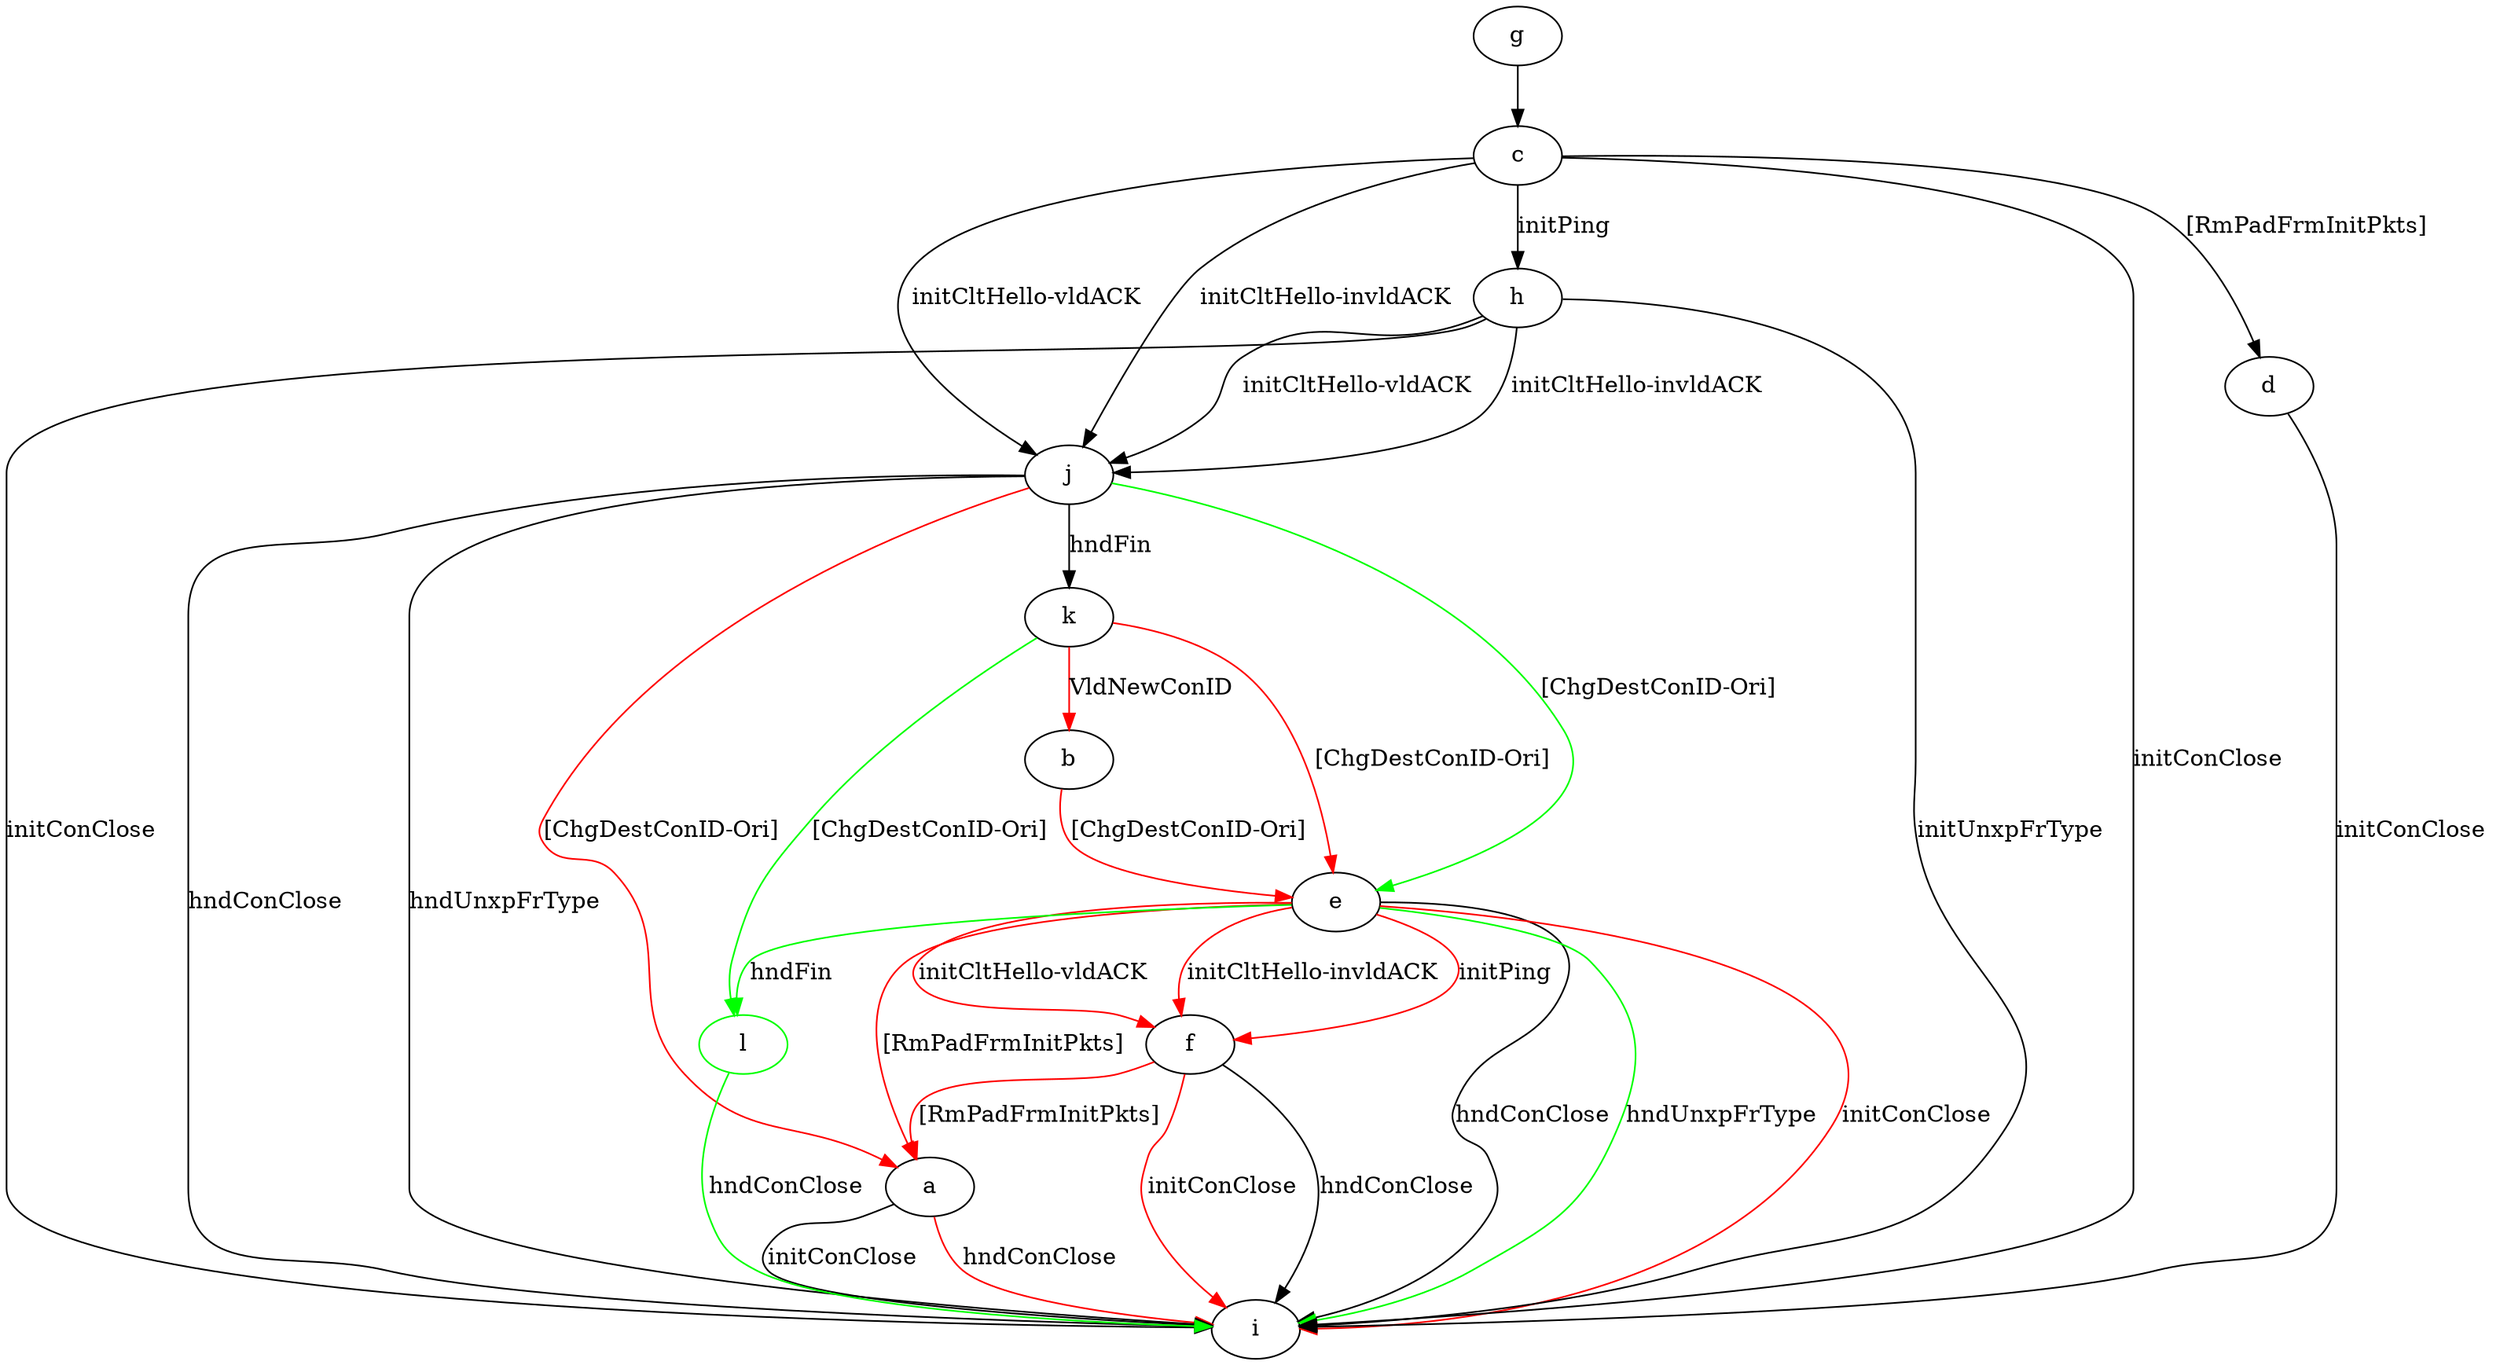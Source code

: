 digraph "" {
	a -> i	[key=0,
		label="initConClose "];
	a -> i	[key=1,
		color=red,
		label="hndConClose "];
	b -> e	[key=0,
		color=red,
		label="[ChgDestConID-Ori] "];
	c -> d	[key=0,
		label="[RmPadFrmInitPkts] "];
	c -> h	[key=0,
		label="initPing "];
	c -> i	[key=0,
		label="initConClose "];
	c -> j	[key=0,
		label="initCltHello-vldACK "];
	c -> j	[key=1,
		label="initCltHello-invldACK "];
	d -> i	[key=0,
		label="initConClose "];
	e -> a	[key=0,
		color=red,
		label="[RmPadFrmInitPkts] "];
	e -> f	[key=0,
		color=red,
		label="initPing "];
	e -> f	[key=1,
		color=red,
		label="initCltHello-vldACK "];
	e -> f	[key=2,
		color=red,
		label="initCltHello-invldACK "];
	e -> i	[key=0,
		label="hndConClose "];
	e -> i	[key=1,
		color=green,
		label="hndUnxpFrType "];
	e -> i	[key=2,
		color=red,
		label="initConClose "];
	l	[color=green];
	e -> l	[key=0,
		color=green,
		label="hndFin "];
	f -> a	[key=0,
		color=red,
		label="[RmPadFrmInitPkts] "];
	f -> i	[key=0,
		label="hndConClose "];
	f -> i	[key=1,
		color=red,
		label="initConClose "];
	g -> c	[key=0];
	h -> i	[key=0,
		label="initConClose "];
	h -> i	[key=1,
		label="initUnxpFrType "];
	h -> j	[key=0,
		label="initCltHello-vldACK "];
	h -> j	[key=1,
		label="initCltHello-invldACK "];
	j -> a	[key=0,
		color=red,
		label="[ChgDestConID-Ori] "];
	j -> e	[key=0,
		color=green,
		label="[ChgDestConID-Ori] "];
	j -> i	[key=0,
		label="hndConClose "];
	j -> i	[key=1,
		label="hndUnxpFrType "];
	j -> k	[key=0,
		label="hndFin "];
	k -> b	[key=0,
		color=red,
		label="VldNewConID "];
	k -> e	[key=0,
		color=red,
		label="[ChgDestConID-Ori] "];
	k -> l	[key=0,
		color=green,
		label="[ChgDestConID-Ori] "];
	l -> i	[key=0,
		color=green,
		label="hndConClose "];
}
